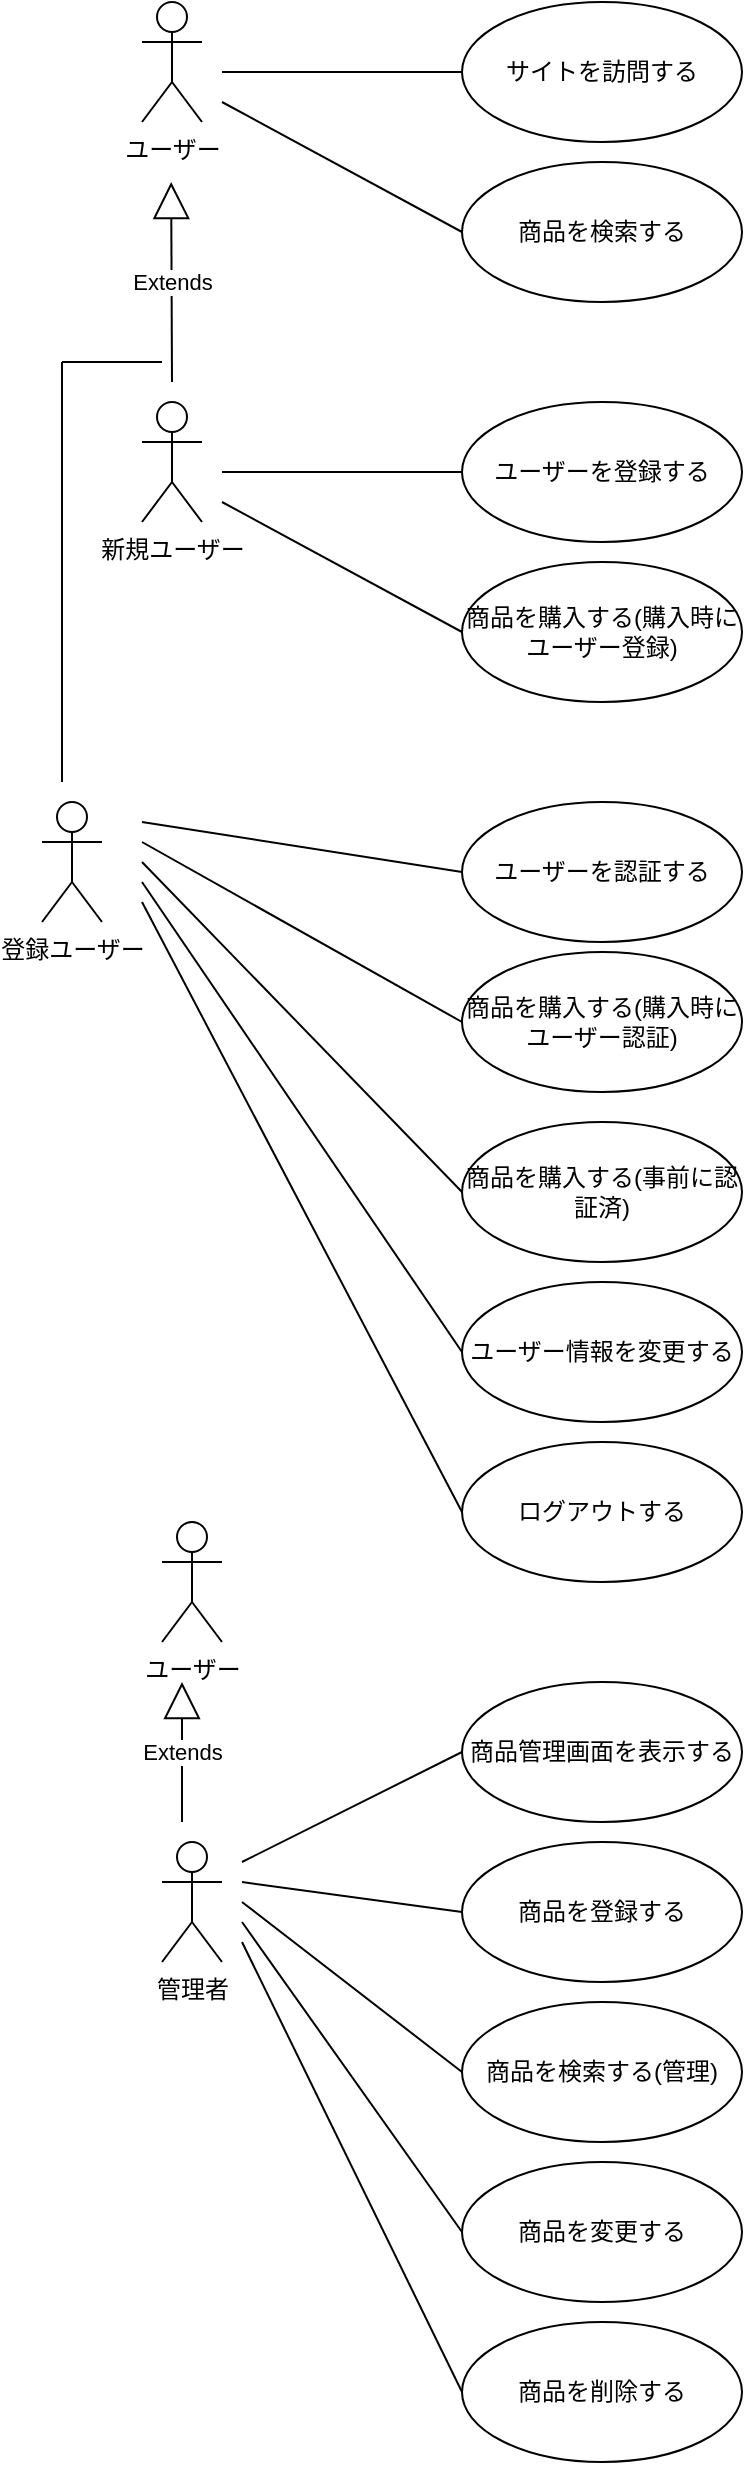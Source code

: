 <mxfile>
    <diagram id="MJViBBP8j9GSgmfFSE6k" name="ページ1">
        <mxGraphModel dx="471" dy="480" grid="1" gridSize="10" guides="1" tooltips="1" connect="1" arrows="1" fold="1" page="1" pageScale="1" pageWidth="827" pageHeight="1169" math="0" shadow="0">
            <root>
                <mxCell id="0"/>
                <mxCell id="1" parent="0"/>
                <mxCell id="2" value="商品を検索する" style="ellipse;whiteSpace=wrap;html=1;" parent="1" vertex="1">
                    <mxGeometry x="240" y="120" width="140" height="70" as="geometry"/>
                </mxCell>
                <mxCell id="3" value="ユーザーを登録する" style="ellipse;whiteSpace=wrap;html=1;" parent="1" vertex="1">
                    <mxGeometry x="240" y="240" width="140" height="70" as="geometry"/>
                </mxCell>
                <mxCell id="5" value="商品を登録する" style="ellipse;whiteSpace=wrap;html=1;" parent="1" vertex="1">
                    <mxGeometry x="240" y="960" width="140" height="70" as="geometry"/>
                </mxCell>
                <mxCell id="6" value="ユーザー" style="shape=umlActor;verticalLabelPosition=bottom;verticalAlign=top;html=1;" parent="1" vertex="1">
                    <mxGeometry x="80" y="40" width="30" height="60" as="geometry"/>
                </mxCell>
                <mxCell id="7" value="管理者" style="shape=umlActor;verticalLabelPosition=bottom;verticalAlign=top;html=1;" parent="1" vertex="1">
                    <mxGeometry x="90" y="960" width="30" height="60" as="geometry"/>
                </mxCell>
                <mxCell id="20" value="商品を購入する(購入時にユーザー認証)" style="ellipse;whiteSpace=wrap;html=1;" parent="1" vertex="1">
                    <mxGeometry x="240" y="515" width="140" height="70" as="geometry"/>
                </mxCell>
                <mxCell id="21" value="商品を購入する(購入時にユーザー登録)" style="ellipse;whiteSpace=wrap;html=1;" parent="1" vertex="1">
                    <mxGeometry x="240" y="320" width="140" height="70" as="geometry"/>
                </mxCell>
                <mxCell id="23" value="新規ユーザー" style="shape=umlActor;verticalLabelPosition=bottom;verticalAlign=top;html=1;" parent="1" vertex="1">
                    <mxGeometry x="80" y="240" width="30" height="60" as="geometry"/>
                </mxCell>
                <mxCell id="26" value="ユーザー情報を変更する" style="ellipse;whiteSpace=wrap;html=1;" parent="1" vertex="1">
                    <mxGeometry x="240" y="680" width="140" height="70" as="geometry"/>
                </mxCell>
                <mxCell id="28" value="" style="endArrow=none;html=1;exitX=0;exitY=0.5;exitDx=0;exitDy=0;" parent="1" source="2" edge="1">
                    <mxGeometry width="50" height="50" relative="1" as="geometry">
                        <mxPoint x="260" y="210" as="sourcePoint"/>
                        <mxPoint x="120" y="90" as="targetPoint"/>
                    </mxGeometry>
                </mxCell>
                <mxCell id="32" value="ログアウトする" style="ellipse;whiteSpace=wrap;html=1;" parent="1" vertex="1">
                    <mxGeometry x="240" y="760" width="140" height="70" as="geometry"/>
                </mxCell>
                <mxCell id="41" value="登録ユーザー" style="shape=umlActor;verticalLabelPosition=bottom;verticalAlign=top;html=1;" parent="1" vertex="1">
                    <mxGeometry x="30" y="440" width="30" height="60" as="geometry"/>
                </mxCell>
                <mxCell id="47" value="ユーザーを認証する" style="ellipse;whiteSpace=wrap;html=1;" parent="1" vertex="1">
                    <mxGeometry x="240" y="440" width="140" height="70" as="geometry"/>
                </mxCell>
                <mxCell id="48" value="商品を購入する(事前に認証済)" style="ellipse;whiteSpace=wrap;html=1;" parent="1" vertex="1">
                    <mxGeometry x="240" y="600" width="140" height="70" as="geometry"/>
                </mxCell>
                <mxCell id="53" value="Extends" style="endArrow=block;endSize=16;endFill=0;html=1;" parent="1" edge="1">
                    <mxGeometry width="160" relative="1" as="geometry">
                        <mxPoint x="95" y="230" as="sourcePoint"/>
                        <mxPoint x="94.58" y="130" as="targetPoint"/>
                    </mxGeometry>
                </mxCell>
                <mxCell id="55" value="" style="endArrow=none;html=1;" parent="1" edge="1">
                    <mxGeometry width="50" height="50" relative="1" as="geometry">
                        <mxPoint x="40" y="430" as="sourcePoint"/>
                        <mxPoint x="40" y="220" as="targetPoint"/>
                    </mxGeometry>
                </mxCell>
                <mxCell id="56" value="" style="endArrow=none;html=1;" parent="1" edge="1">
                    <mxGeometry width="50" height="50" relative="1" as="geometry">
                        <mxPoint x="40" y="220" as="sourcePoint"/>
                        <mxPoint x="90" y="220" as="targetPoint"/>
                    </mxGeometry>
                </mxCell>
                <mxCell id="57" value="" style="endArrow=none;html=1;entryX=0;entryY=0.5;entryDx=0;entryDy=0;" parent="1" target="3" edge="1">
                    <mxGeometry width="50" height="50" relative="1" as="geometry">
                        <mxPoint x="120" y="275" as="sourcePoint"/>
                        <mxPoint x="220" y="270" as="targetPoint"/>
                    </mxGeometry>
                </mxCell>
                <mxCell id="58" value="" style="endArrow=none;html=1;entryX=0;entryY=0.5;entryDx=0;entryDy=0;" parent="1" target="21" edge="1">
                    <mxGeometry width="50" height="50" relative="1" as="geometry">
                        <mxPoint x="120" y="290" as="sourcePoint"/>
                        <mxPoint x="220" y="270" as="targetPoint"/>
                    </mxGeometry>
                </mxCell>
                <mxCell id="59" value="" style="endArrow=none;html=1;entryX=0;entryY=0.5;entryDx=0;entryDy=0;" parent="1" target="47" edge="1">
                    <mxGeometry width="50" height="50" relative="1" as="geometry">
                        <mxPoint x="80" y="450" as="sourcePoint"/>
                        <mxPoint x="220" y="520" as="targetPoint"/>
                    </mxGeometry>
                </mxCell>
                <mxCell id="60" value="" style="endArrow=none;html=1;entryX=0;entryY=0.5;entryDx=0;entryDy=0;" parent="1" target="20" edge="1">
                    <mxGeometry width="50" height="50" relative="1" as="geometry">
                        <mxPoint x="80" y="460" as="sourcePoint"/>
                        <mxPoint x="220" y="520" as="targetPoint"/>
                    </mxGeometry>
                </mxCell>
                <mxCell id="61" value="" style="endArrow=none;html=1;entryX=0;entryY=0.5;entryDx=0;entryDy=0;" parent="1" target="48" edge="1">
                    <mxGeometry width="50" height="50" relative="1" as="geometry">
                        <mxPoint x="80" y="470" as="sourcePoint"/>
                        <mxPoint x="220" y="520" as="targetPoint"/>
                    </mxGeometry>
                </mxCell>
                <mxCell id="62" value="" style="endArrow=none;html=1;entryX=0;entryY=0.5;entryDx=0;entryDy=0;" parent="1" target="26" edge="1">
                    <mxGeometry width="50" height="50" relative="1" as="geometry">
                        <mxPoint x="80" y="480" as="sourcePoint"/>
                        <mxPoint x="220" y="520" as="targetPoint"/>
                    </mxGeometry>
                </mxCell>
                <mxCell id="63" value="" style="endArrow=none;html=1;entryX=0;entryY=0.5;entryDx=0;entryDy=0;" parent="1" target="32" edge="1">
                    <mxGeometry width="50" height="50" relative="1" as="geometry">
                        <mxPoint x="80" y="490" as="sourcePoint"/>
                        <mxPoint x="220" y="520" as="targetPoint"/>
                    </mxGeometry>
                </mxCell>
                <mxCell id="64" value="" style="endArrow=none;html=1;entryX=0;entryY=0.5;entryDx=0;entryDy=0;" parent="1" edge="1" target="5">
                    <mxGeometry width="50" height="50" relative="1" as="geometry">
                        <mxPoint x="130" y="980" as="sourcePoint"/>
                        <mxPoint x="480" y="915" as="targetPoint"/>
                    </mxGeometry>
                </mxCell>
                <mxCell id="65" value="サイトを訪問する" style="ellipse;whiteSpace=wrap;html=1;" parent="1" vertex="1">
                    <mxGeometry x="240" y="40" width="140" height="70" as="geometry"/>
                </mxCell>
                <mxCell id="67" value="" style="endArrow=none;html=1;entryX=0;entryY=0.5;entryDx=0;entryDy=0;" parent="1" target="65" edge="1">
                    <mxGeometry width="50" height="50" relative="1" as="geometry">
                        <mxPoint x="120" y="75" as="sourcePoint"/>
                        <mxPoint x="230" y="100" as="targetPoint"/>
                    </mxGeometry>
                </mxCell>
                <mxCell id="68" value="商品を変更する" style="ellipse;whiteSpace=wrap;html=1;" parent="1" vertex="1">
                    <mxGeometry x="240" y="1120" width="140" height="70" as="geometry"/>
                </mxCell>
                <mxCell id="69" value="商品を削除する" style="ellipse;whiteSpace=wrap;html=1;" parent="1" vertex="1">
                    <mxGeometry x="240" y="1200" width="140" height="70" as="geometry"/>
                </mxCell>
                <mxCell id="70" value="" style="endArrow=none;html=1;entryX=0;entryY=0.5;entryDx=0;entryDy=0;" parent="1" edge="1" target="68">
                    <mxGeometry width="50" height="50" relative="1" as="geometry">
                        <mxPoint x="130" y="1000" as="sourcePoint"/>
                        <mxPoint x="480" y="930" as="targetPoint"/>
                    </mxGeometry>
                </mxCell>
                <mxCell id="71" value="" style="endArrow=none;html=1;entryX=0;entryY=0.5;entryDx=0;entryDy=0;" parent="1" edge="1" target="69">
                    <mxGeometry width="50" height="50" relative="1" as="geometry">
                        <mxPoint x="130" y="1010" as="sourcePoint"/>
                        <mxPoint x="480" y="950" as="targetPoint"/>
                    </mxGeometry>
                </mxCell>
                <mxCell id="73" value="商品を検索する(管理)" style="ellipse;whiteSpace=wrap;html=1;" vertex="1" parent="1">
                    <mxGeometry x="240" y="1040" width="140" height="70" as="geometry"/>
                </mxCell>
                <mxCell id="74" value="" style="endArrow=none;html=1;entryX=0;entryY=0.5;entryDx=0;entryDy=0;" edge="1" parent="1" target="73">
                    <mxGeometry width="50" height="50" relative="1" as="geometry">
                        <mxPoint x="130" y="990" as="sourcePoint"/>
                        <mxPoint x="270" y="1130" as="targetPoint"/>
                    </mxGeometry>
                </mxCell>
                <mxCell id="75" value="ユーザー" style="shape=umlActor;verticalLabelPosition=bottom;verticalAlign=top;html=1;outlineConnect=0;" vertex="1" parent="1">
                    <mxGeometry x="90" y="800" width="30" height="60" as="geometry"/>
                </mxCell>
                <mxCell id="77" value="Extends" style="endArrow=block;endSize=16;endFill=0;html=1;" edge="1" parent="1">
                    <mxGeometry width="160" relative="1" as="geometry">
                        <mxPoint x="100" y="950" as="sourcePoint"/>
                        <mxPoint x="100" y="880" as="targetPoint"/>
                    </mxGeometry>
                </mxCell>
                <mxCell id="79" value="商品管理画面を表示する" style="ellipse;whiteSpace=wrap;html=1;" vertex="1" parent="1">
                    <mxGeometry x="240" y="880" width="140" height="70" as="geometry"/>
                </mxCell>
                <mxCell id="80" value="" style="endArrow=none;html=1;entryX=0;entryY=0.5;entryDx=0;entryDy=0;" edge="1" parent="1" target="79">
                    <mxGeometry width="50" height="50" relative="1" as="geometry">
                        <mxPoint x="130" y="970" as="sourcePoint"/>
                        <mxPoint x="190" y="800" as="targetPoint"/>
                    </mxGeometry>
                </mxCell>
            </root>
        </mxGraphModel>
    </diagram>
</mxfile>